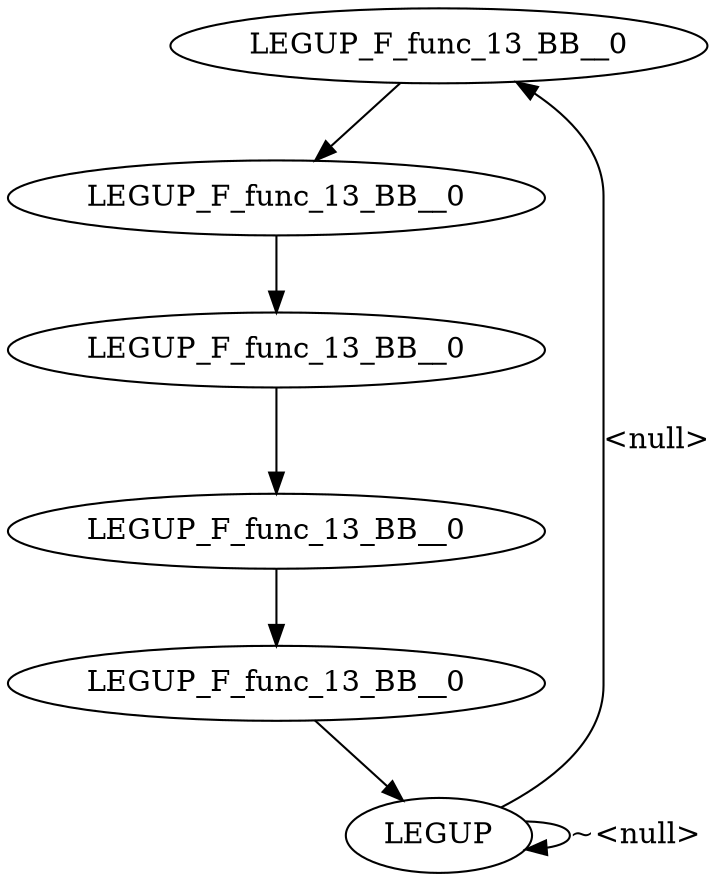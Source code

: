 digraph {
Node0x315f0b0[label="LEGUP_F_func_13_BB__0"];
Node0x315ef10[label="LEGUP"];
Node0x315ef10 -> Node0x315f0b0[label="<null>"];
Node0x315ef10 -> Node0x315ef10[label="~<null>"];
Node0x315f180[label="LEGUP_F_func_13_BB__0"];
Node0x315f0b0 -> Node0x315f180;
Node0x315f290[label="LEGUP_F_func_13_BB__0"];
Node0x315f180 -> Node0x315f290;
Node0x315f3a0[label="LEGUP_F_func_13_BB__0"];
Node0x315f290 -> Node0x315f3a0;
Node0x315f8e0[label="LEGUP_F_func_13_BB__0"];
Node0x315f3a0 -> Node0x315f8e0;
Node0x315f8e0 -> Node0x315ef10;
}
